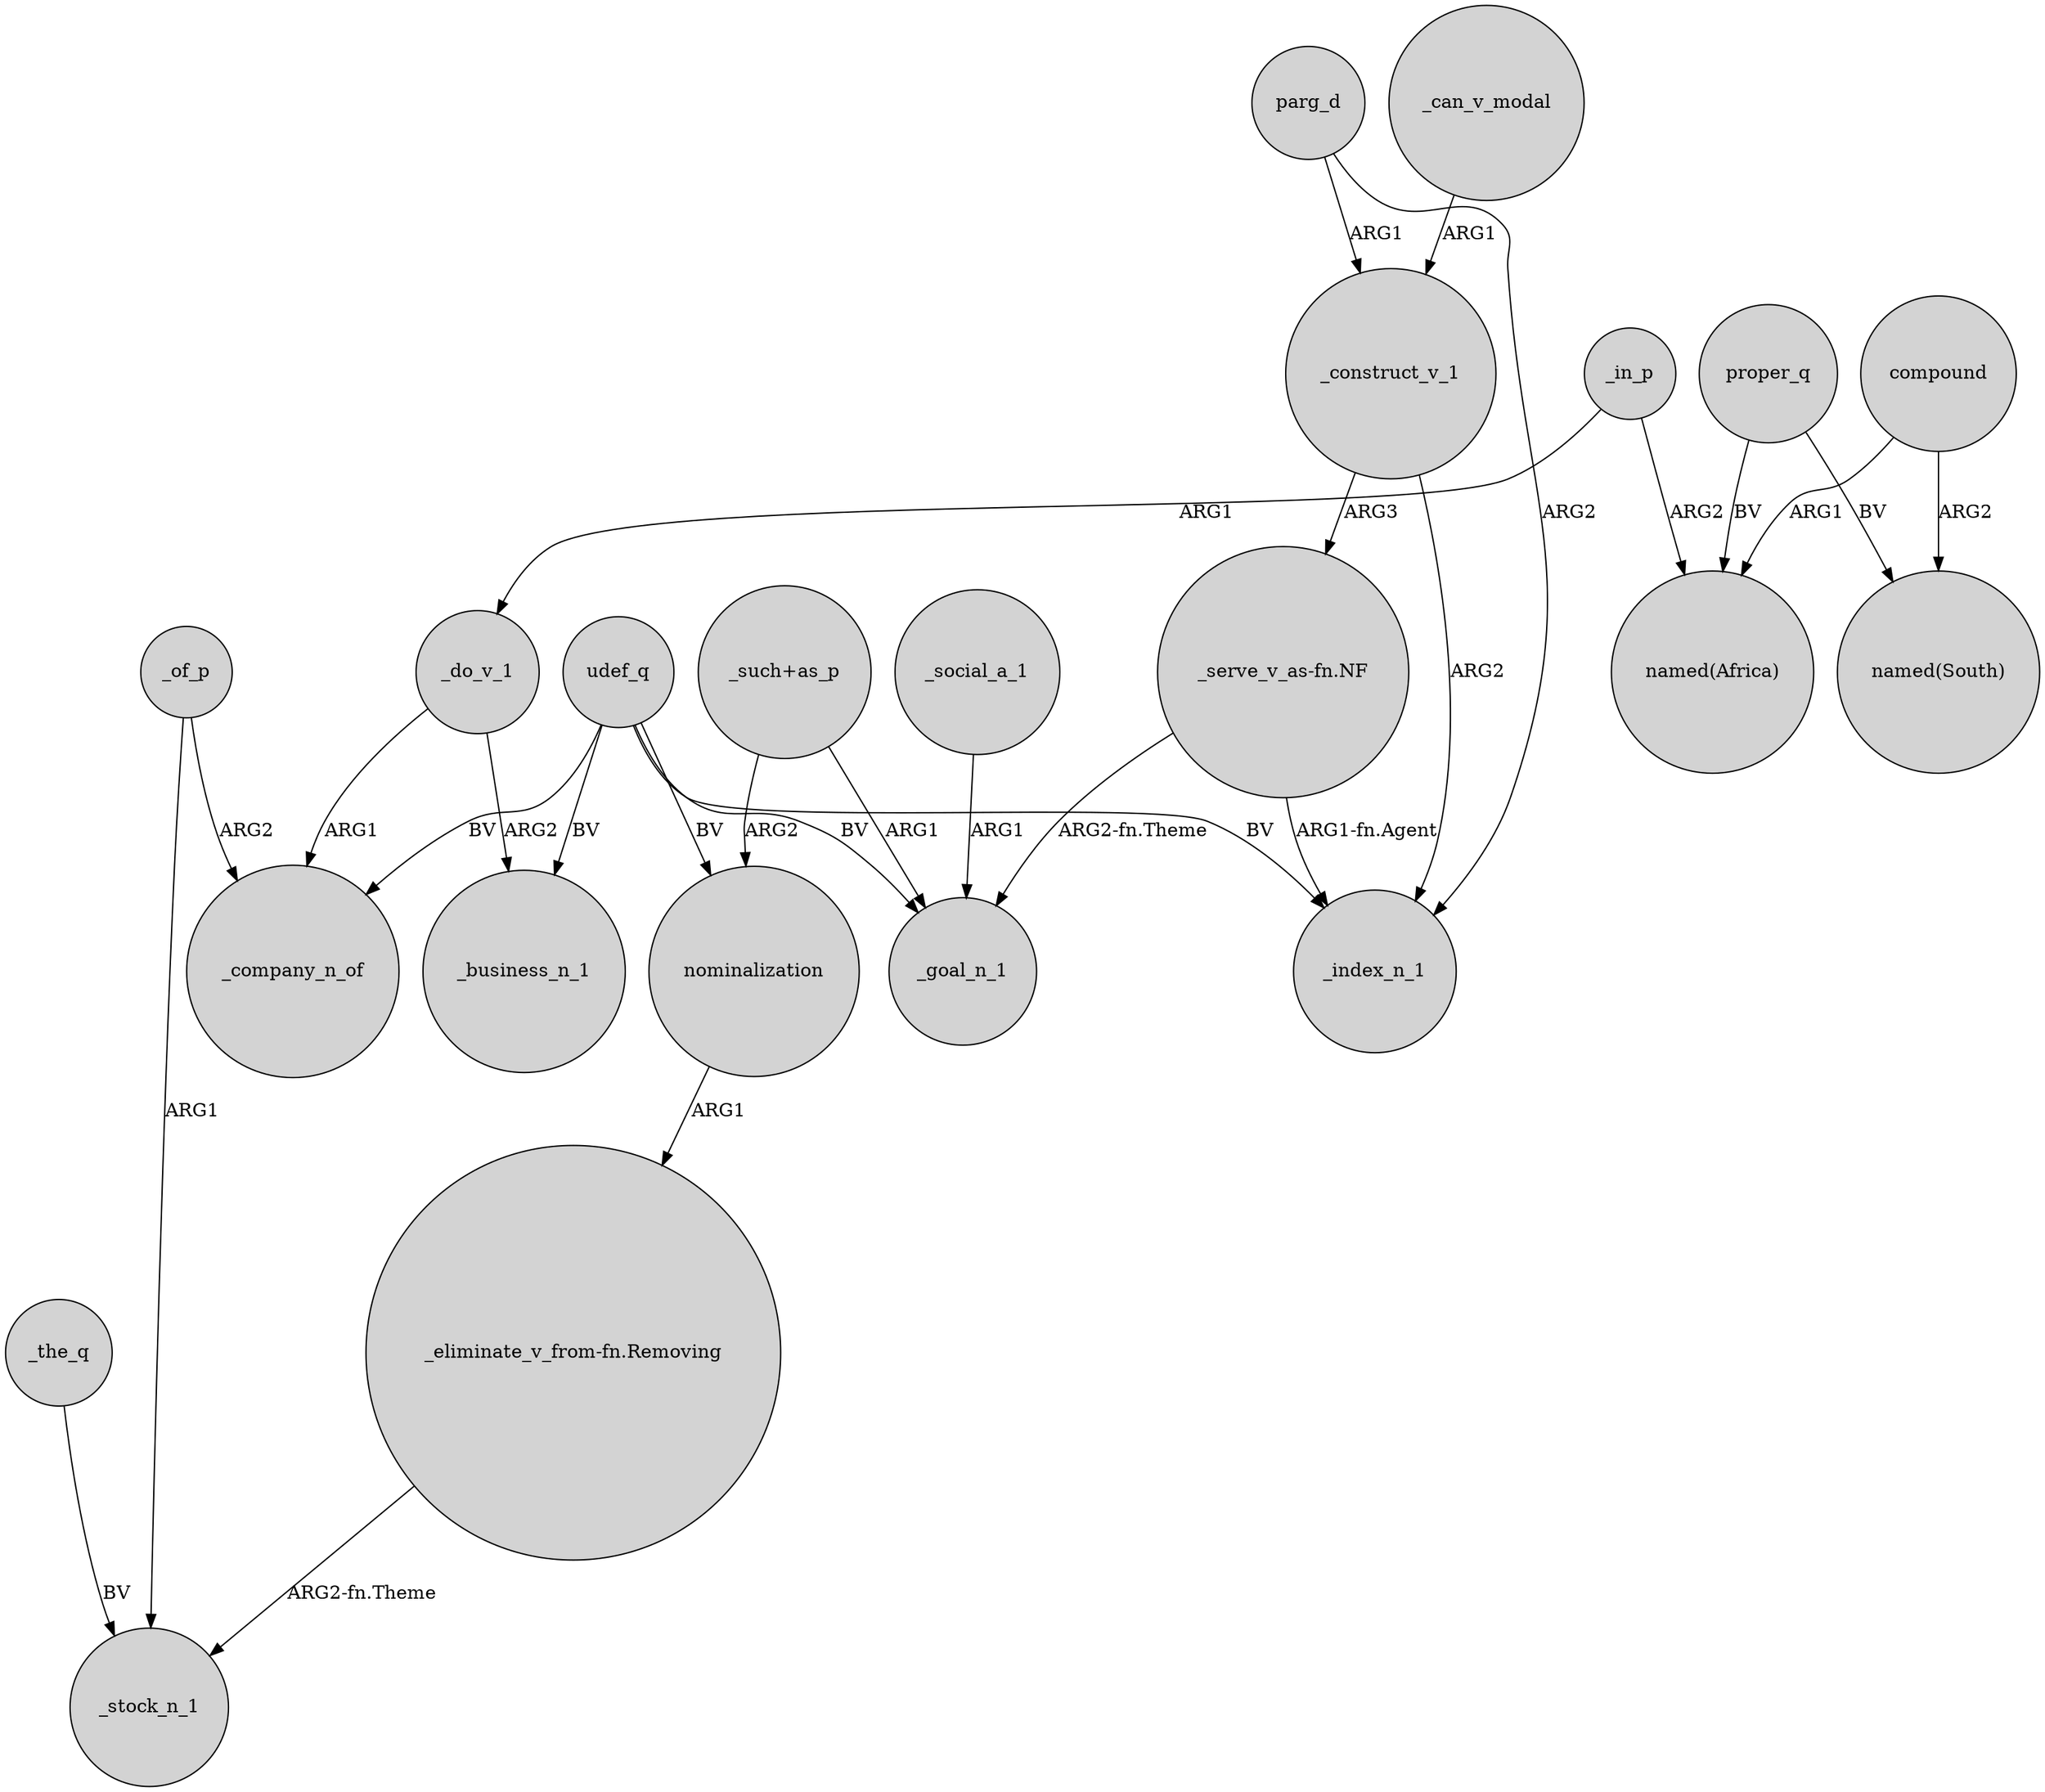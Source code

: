 digraph {
	node [shape=circle style=filled]
	"_such+as_p" -> nominalization [label=ARG2]
	_do_v_1 -> _company_n_of [label=ARG1]
	compound -> "named(South)" [label=ARG2]
	parg_d -> _index_n_1 [label=ARG2]
	proper_q -> "named(Africa)" [label=BV]
	"_serve_v_as-fn.NF" -> _goal_n_1 [label="ARG2-fn.Theme"]
	_the_q -> _stock_n_1 [label=BV]
	"_such+as_p" -> _goal_n_1 [label=ARG1]
	_in_p -> _do_v_1 [label=ARG1]
	compound -> "named(Africa)" [label=ARG1]
	_construct_v_1 -> "_serve_v_as-fn.NF" [label=ARG3]
	udef_q -> _index_n_1 [label=BV]
	udef_q -> _goal_n_1 [label=BV]
	_of_p -> _stock_n_1 [label=ARG1]
	_can_v_modal -> _construct_v_1 [label=ARG1]
	parg_d -> _construct_v_1 [label=ARG1]
	_construct_v_1 -> _index_n_1 [label=ARG2]
	udef_q -> nominalization [label=BV]
	_in_p -> "named(Africa)" [label=ARG2]
	"_serve_v_as-fn.NF" -> _index_n_1 [label="ARG1-fn.Agent"]
	_do_v_1 -> _business_n_1 [label=ARG2]
	udef_q -> _business_n_1 [label=BV]
	"_eliminate_v_from-fn.Removing" -> _stock_n_1 [label="ARG2-fn.Theme"]
	udef_q -> _company_n_of [label=BV]
	nominalization -> "_eliminate_v_from-fn.Removing" [label=ARG1]
	proper_q -> "named(South)" [label=BV]
	_social_a_1 -> _goal_n_1 [label=ARG1]
	_of_p -> _company_n_of [label=ARG2]
}
